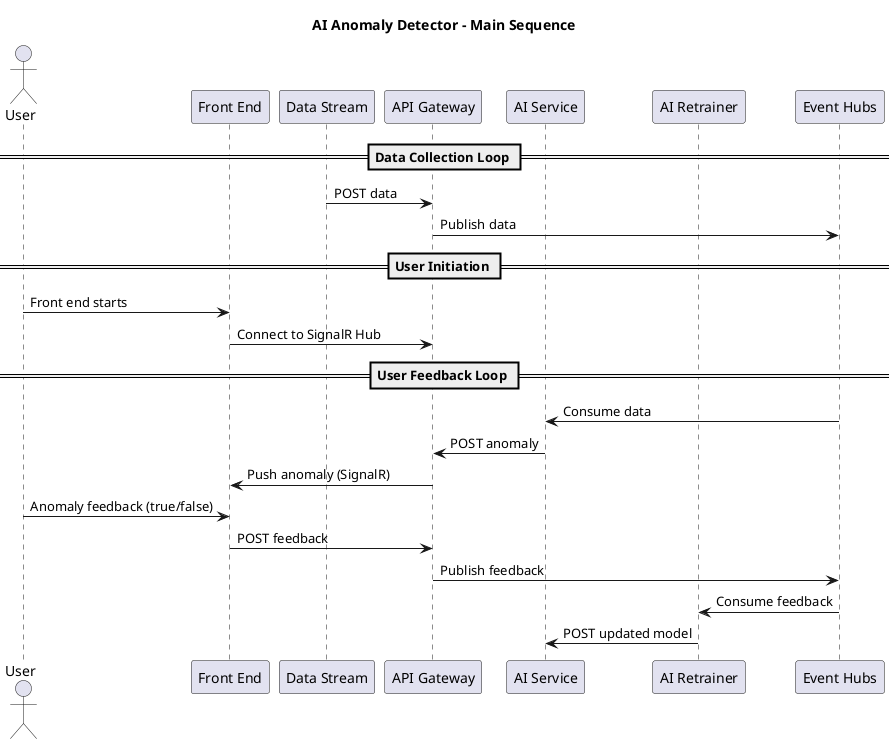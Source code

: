 @startuml
title AI Anomaly Detector - Main Sequence

actor User
participant FrontEnd as "Front End"
participant DataStream as "Data Stream"
participant ApiGateway as "API Gateway"
participant AiService as "AI Service"
participant AiRetrainer as "AI Retrainer"
participant EventHubs as "Event Hubs"

== Data Collection Loop ==
DataStream -> ApiGateway: POST data
ApiGateway -> EventHubs: Publish data
== User Initiation ==
User -> FrontEnd: Front end starts
FrontEnd -> ApiGateway: Connect to SignalR Hub
== User Feedback Loop ==
EventHubs -> AiService: Consume data
AiService -> ApiGateway: POST anomaly
ApiGateway -> FrontEnd: Push anomaly (SignalR)
User -> FrontEnd: Anomaly feedback (true/false)
FrontEnd -> ApiGateway: POST feedback
ApiGateway -> EventHubs: Publish feedback
EventHubs -> AiRetrainer: Consume feedback
AiRetrainer -> AiService: POST updated model

@enduml